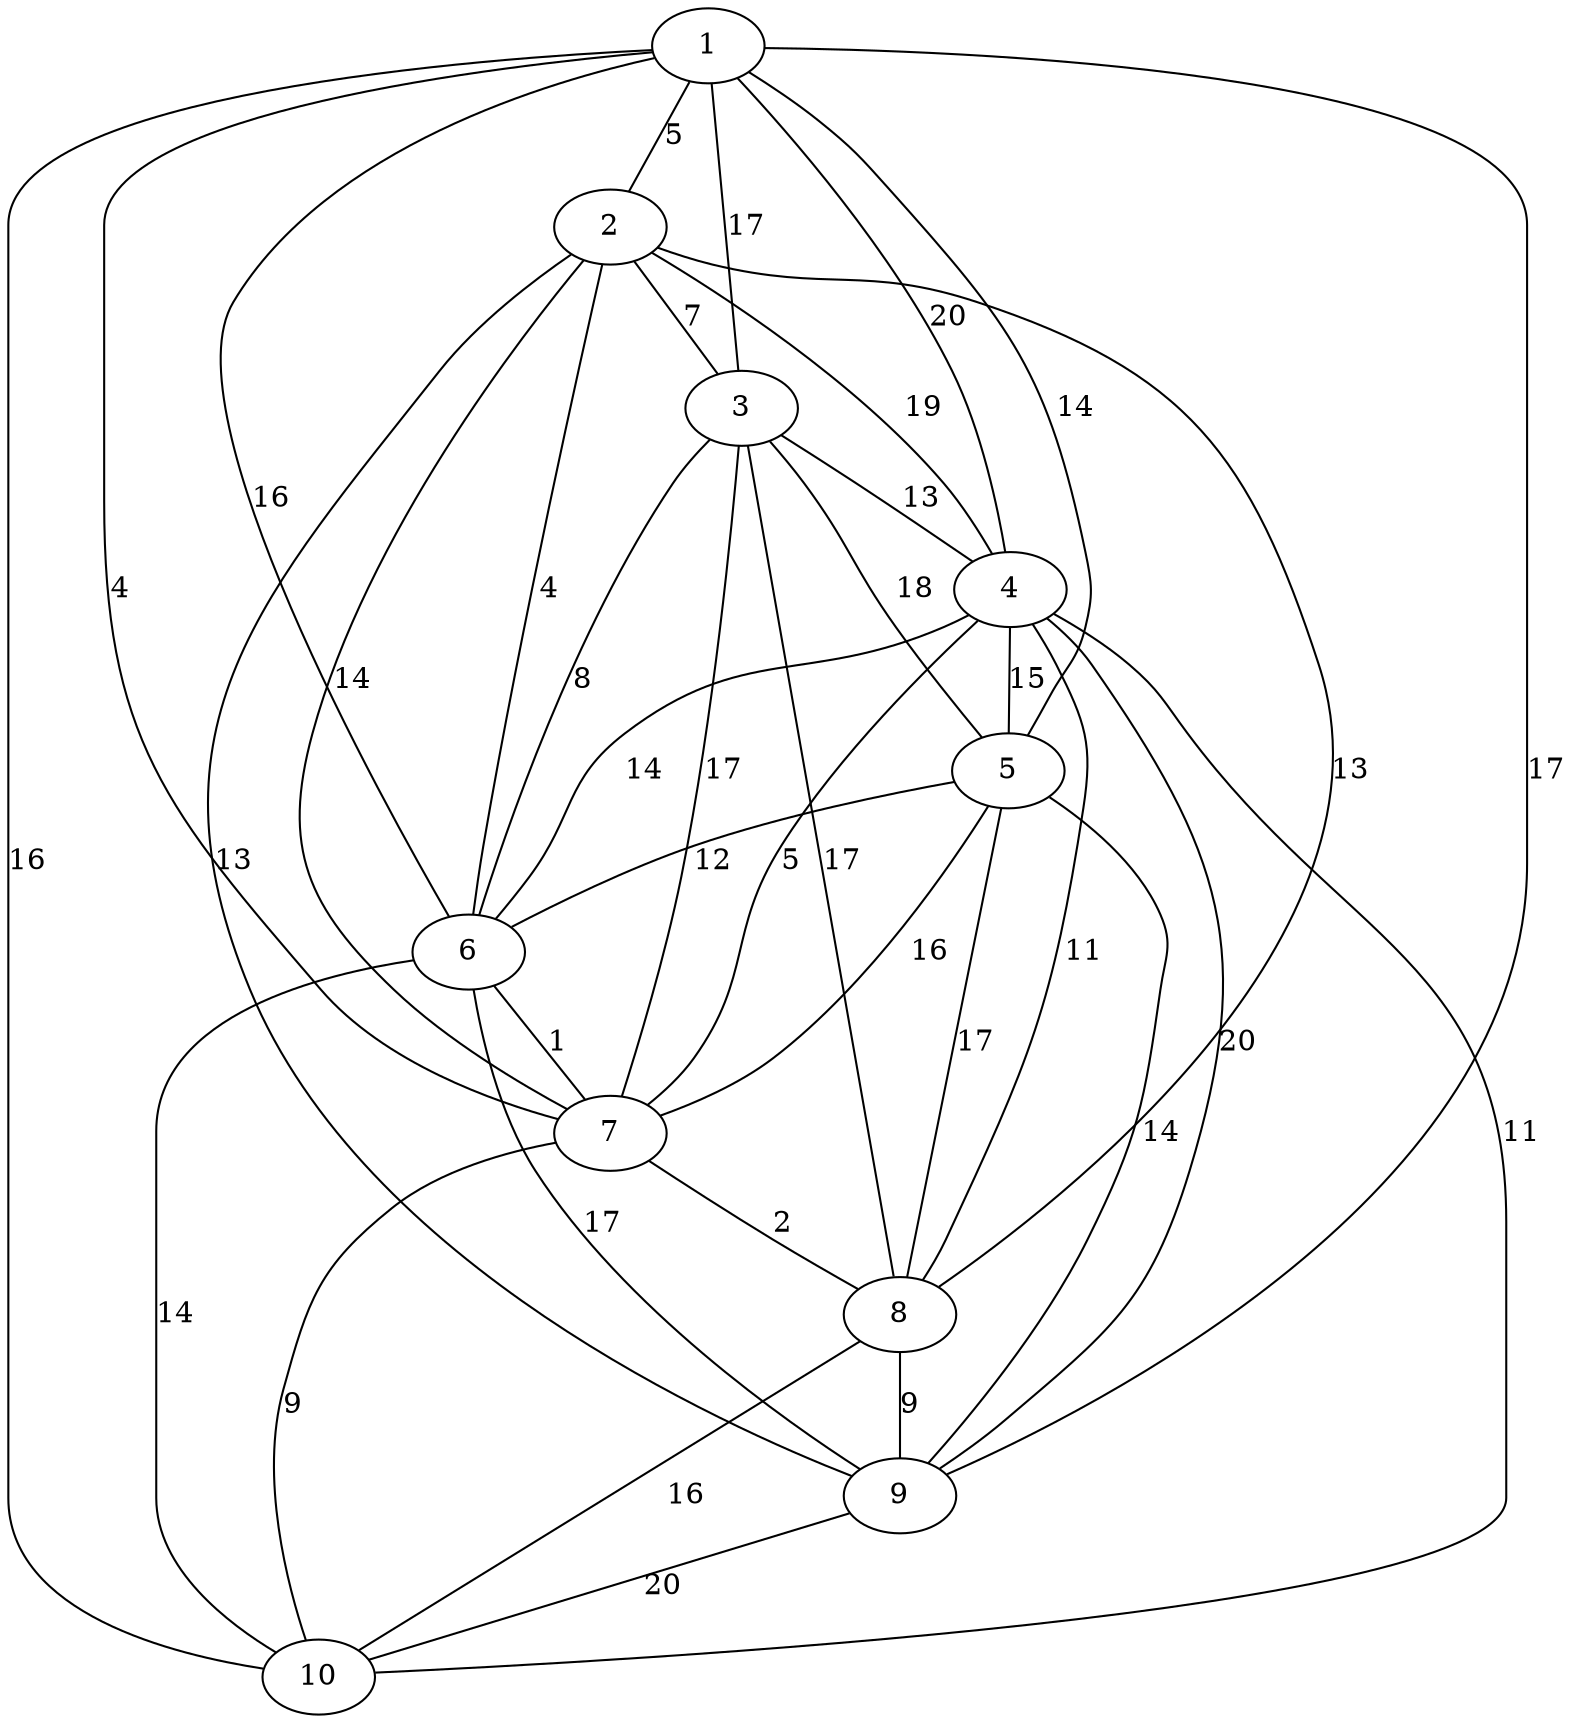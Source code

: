 graph G {
 1 -- 3 [label="17"];
 1 -- 6 [label="16"];
 1 -- 10 [label="16"];
 1 -- 5 [label="14"];
 1 -- 9 [label="17"];
 1 -- 7 [label="4"];
 1 -- 4 [label="20"];
 1 -- 2 [label="5"];
 2 -- 9 [label="13"];
 2 -- 4 [label="19"];
 2 -- 7 [label="14"];
 2 -- 6 [label="4"];
 2 -- 8 [label="13"];
 2 -- 3 [label="7"];
 3 -- 5 [label="18"];
 3 -- 7 [label="17"];
 3 -- 8 [label="17"];
 3 -- 6 [label="8"];
 3 -- 4 [label="13"];
 4 -- 10 [label="11"];
 4 -- 9 [label="20"];
 4 -- 7 [label="5"];
 4 -- 8 [label="11"];
 4 -- 6 [label="14"];
 4 -- 5 [label="15"];
 5 -- 8 [label="17"];
 5 -- 7 [label="16"];
 5 -- 9 [label="14"];
 5 -- 6 [label="12"];
 6 -- 9 [label="17"];
 6 -- 10 [label="14"];
 6 -- 7 [label="1"];
 7 -- 10 [label="9"];
 7 -- 8 [label="2"];
 8 -- 10 [label="16"];
 8 -- 9 [label="9"];
 9 -- 10 [label="20"];
}
